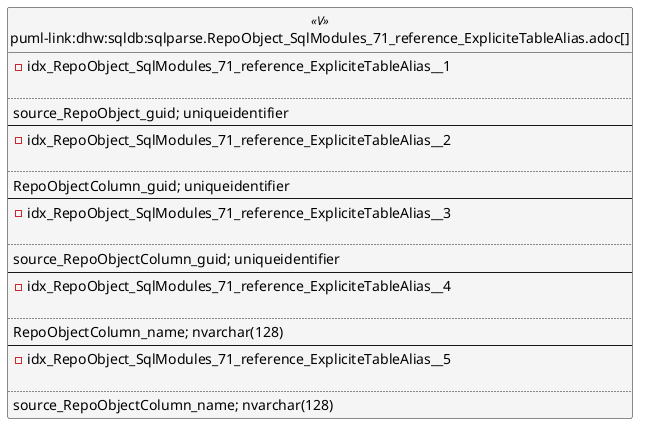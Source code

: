 @startuml
left to right direction
'top to bottom direction
hide circle
'avoide "." issues:
set namespaceSeparator none


skinparam class {
  BackgroundColor White
  BackgroundColor<<FN>> Yellow
  BackgroundColor<<FS>> Yellow
  BackgroundColor<<FT>> LightGray
  BackgroundColor<<IF>> Yellow
  BackgroundColor<<IS>> Yellow
  BackgroundColor<<P>> Aqua
  BackgroundColor<<PC>> Aqua
  BackgroundColor<<SN>> Yellow
  BackgroundColor<<SO>> SlateBlue
  BackgroundColor<<TF>> LightGray
  BackgroundColor<<TR>> Tomato
  BackgroundColor<<U>> White
  BackgroundColor<<V>> WhiteSmoke
  BackgroundColor<<X>> Aqua
  BackgroundColor<<external>> AliceBlue
}


entity "puml-link:dhw:sqldb:sqlparse.RepoObject_SqlModules_71_reference_ExpliciteTableAlias.adoc[]" as sqlparse.RepoObject_SqlModules_71_reference_ExpliciteTableAlias << V >> {
- idx_RepoObject_SqlModules_71_reference_ExpliciteTableAlias__1

..
source_RepoObject_guid; uniqueidentifier
--
- idx_RepoObject_SqlModules_71_reference_ExpliciteTableAlias__2

..
RepoObjectColumn_guid; uniqueidentifier
--
- idx_RepoObject_SqlModules_71_reference_ExpliciteTableAlias__3

..
source_RepoObjectColumn_guid; uniqueidentifier
--
- idx_RepoObject_SqlModules_71_reference_ExpliciteTableAlias__4

..
RepoObjectColumn_name; nvarchar(128)
--
- idx_RepoObject_SqlModules_71_reference_ExpliciteTableAlias__5

..
source_RepoObjectColumn_name; nvarchar(128)
}


@enduml

